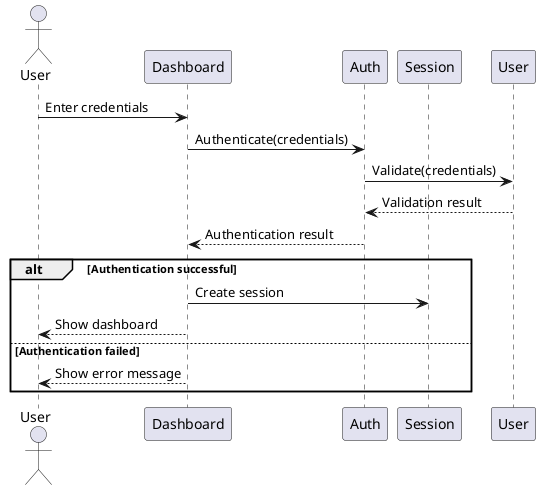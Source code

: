 @startuml
actor User
participant "Dashboard" as D
participant "Auth" as A
participant "Session" as S
participant "User" as U

User -> D: Enter credentials
D -> A: Authenticate(credentials)
A -> U: Validate(credentials)
U --> A: Validation result
A --> D: Authentication result
alt Authentication successful
    D -> S: Create session
    D --> User: Show dashboard
else Authentication failed
    D --> User: Show error message
end
@enduml
